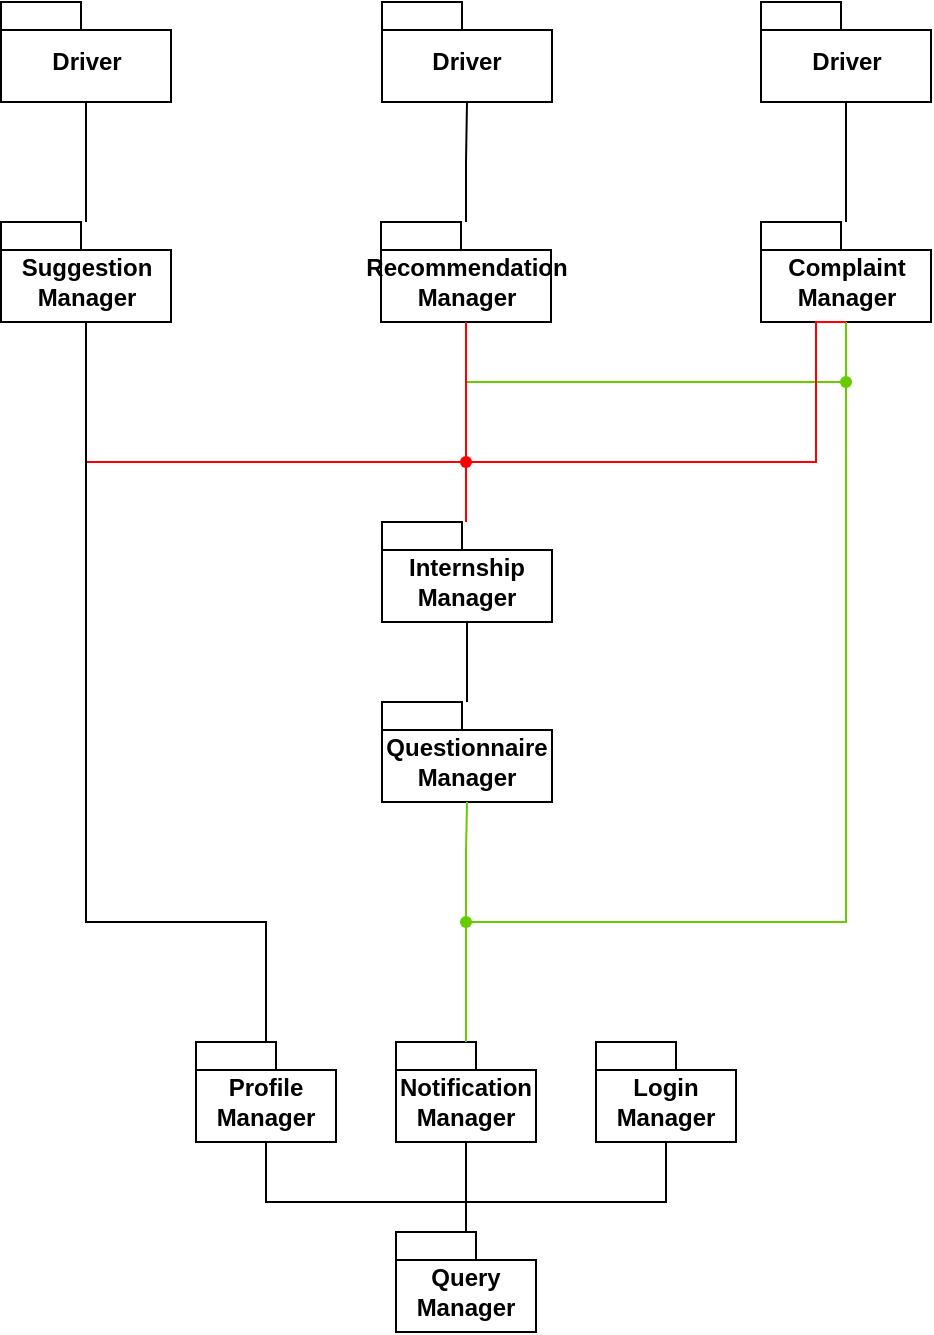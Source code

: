 <mxfile version="25.0.3">
  <diagram name="Page-1" id="Qg-gJbZnPWCY6aUifOKC">
    <mxGraphModel dx="1065" dy="647" grid="1" gridSize="10" guides="1" tooltips="1" connect="1" arrows="1" fold="1" page="1" pageScale="1" pageWidth="850" pageHeight="1100" math="0" shadow="0">
      <root>
        <mxCell id="0" />
        <mxCell id="1" parent="0" />
        <mxCell id="1Kos2rObiZCAZ72A0pOp-1" value="Login Manager" style="shape=folder;fontStyle=1;spacingTop=10;tabWidth=40;tabHeight=14;tabPosition=left;html=1;whiteSpace=wrap;" vertex="1" parent="1">
          <mxGeometry x="470" y="520" width="70" height="50" as="geometry" />
        </mxCell>
        <mxCell id="1Kos2rObiZCAZ72A0pOp-2" value="Query Manager" style="shape=folder;fontStyle=1;spacingTop=10;tabWidth=40;tabHeight=14;tabPosition=left;html=1;whiteSpace=wrap;" vertex="1" parent="1">
          <mxGeometry x="370" y="615" width="70" height="50" as="geometry" />
        </mxCell>
        <mxCell id="1Kos2rObiZCAZ72A0pOp-3" value="Questionnaire Manager" style="shape=folder;fontStyle=1;spacingTop=10;tabWidth=40;tabHeight=14;tabPosition=left;html=1;whiteSpace=wrap;" vertex="1" parent="1">
          <mxGeometry x="363" y="350" width="85" height="50" as="geometry" />
        </mxCell>
        <mxCell id="1Kos2rObiZCAZ72A0pOp-4" value="Profile Manager" style="shape=folder;fontStyle=1;spacingTop=10;tabWidth=40;tabHeight=14;tabPosition=left;html=1;whiteSpace=wrap;" vertex="1" parent="1">
          <mxGeometry x="270" y="520" width="70" height="50" as="geometry" />
        </mxCell>
        <mxCell id="1Kos2rObiZCAZ72A0pOp-5" value="Notification Manager" style="shape=folder;fontStyle=1;spacingTop=10;tabWidth=40;tabHeight=14;tabPosition=left;html=1;whiteSpace=wrap;" vertex="1" parent="1">
          <mxGeometry x="370" y="520" width="70" height="50" as="geometry" />
        </mxCell>
        <mxCell id="1Kos2rObiZCAZ72A0pOp-6" style="edgeStyle=orthogonalEdgeStyle;rounded=0;orthogonalLoop=1;jettySize=auto;html=1;entryX=0.5;entryY=1;entryDx=0;entryDy=0;entryPerimeter=0;endArrow=none;endFill=0;" edge="1" parent="1" source="1Kos2rObiZCAZ72A0pOp-2" target="1Kos2rObiZCAZ72A0pOp-4">
          <mxGeometry relative="1" as="geometry">
            <Array as="points">
              <mxPoint x="405" y="600" />
              <mxPoint x="305" y="600" />
            </Array>
          </mxGeometry>
        </mxCell>
        <mxCell id="1Kos2rObiZCAZ72A0pOp-7" style="edgeStyle=orthogonalEdgeStyle;rounded=0;orthogonalLoop=1;jettySize=auto;html=1;entryX=0.5;entryY=1;entryDx=0;entryDy=0;entryPerimeter=0;endArrow=none;endFill=0;" edge="1" parent="1" source="1Kos2rObiZCAZ72A0pOp-2" target="1Kos2rObiZCAZ72A0pOp-5">
          <mxGeometry relative="1" as="geometry" />
        </mxCell>
        <mxCell id="1Kos2rObiZCAZ72A0pOp-8" style="edgeStyle=orthogonalEdgeStyle;rounded=0;orthogonalLoop=1;jettySize=auto;html=1;entryX=0.5;entryY=1;entryDx=0;entryDy=0;entryPerimeter=0;endArrow=none;endFill=0;" edge="1" parent="1" source="1Kos2rObiZCAZ72A0pOp-2" target="1Kos2rObiZCAZ72A0pOp-1">
          <mxGeometry relative="1" as="geometry">
            <Array as="points">
              <mxPoint x="405" y="600" />
              <mxPoint x="505" y="600" />
            </Array>
          </mxGeometry>
        </mxCell>
        <mxCell id="1Kos2rObiZCAZ72A0pOp-10" value="Internship Manager" style="shape=folder;fontStyle=1;spacingTop=10;tabWidth=40;tabHeight=14;tabPosition=left;html=1;whiteSpace=wrap;" vertex="1" parent="1">
          <mxGeometry x="363" y="260" width="85" height="50" as="geometry" />
        </mxCell>
        <mxCell id="1Kos2rObiZCAZ72A0pOp-11" style="edgeStyle=orthogonalEdgeStyle;rounded=0;orthogonalLoop=1;jettySize=auto;html=1;entryX=0.5;entryY=1;entryDx=0;entryDy=0;entryPerimeter=0;endArrow=none;endFill=0;" edge="1" parent="1" source="1Kos2rObiZCAZ72A0pOp-3" target="1Kos2rObiZCAZ72A0pOp-10">
          <mxGeometry relative="1" as="geometry" />
        </mxCell>
        <mxCell id="1Kos2rObiZCAZ72A0pOp-14" value="Recommendation&lt;div&gt;Manager&lt;/div&gt;" style="shape=folder;fontStyle=1;spacingTop=10;tabWidth=40;tabHeight=14;tabPosition=left;html=1;whiteSpace=wrap;" vertex="1" parent="1">
          <mxGeometry x="362.5" y="110" width="85" height="50" as="geometry" />
        </mxCell>
        <mxCell id="1Kos2rObiZCAZ72A0pOp-15" value="Suggestion&lt;div&gt;Manager&lt;/div&gt;" style="shape=folder;fontStyle=1;spacingTop=10;tabWidth=40;tabHeight=14;tabPosition=left;html=1;whiteSpace=wrap;" vertex="1" parent="1">
          <mxGeometry x="172.5" y="110" width="85" height="50" as="geometry" />
        </mxCell>
        <mxCell id="1Kos2rObiZCAZ72A0pOp-16" value="Complaint Manager" style="shape=folder;fontStyle=1;spacingTop=10;tabWidth=40;tabHeight=14;tabPosition=left;html=1;whiteSpace=wrap;" vertex="1" parent="1">
          <mxGeometry x="552.5" y="110" width="85" height="50" as="geometry" />
        </mxCell>
        <mxCell id="1Kos2rObiZCAZ72A0pOp-17" value="" style="shape=waypoint;sketch=0;fillStyle=solid;size=6;pointerEvents=1;points=[];fillColor=none;resizable=0;rotatable=0;perimeter=centerPerimeter;snapToPoint=1;strokeColor=#66CC00;" vertex="1" parent="1">
          <mxGeometry x="395" y="450" width="20" height="20" as="geometry" />
        </mxCell>
        <mxCell id="1Kos2rObiZCAZ72A0pOp-18" style="edgeStyle=orthogonalEdgeStyle;rounded=0;orthogonalLoop=1;jettySize=auto;html=1;entryX=0.482;entryY=0.7;entryDx=0;entryDy=0;entryPerimeter=0;endArrow=none;endFill=0;strokeColor=#66CC00;" edge="1" parent="1" source="1Kos2rObiZCAZ72A0pOp-5" target="1Kos2rObiZCAZ72A0pOp-17">
          <mxGeometry relative="1" as="geometry" />
        </mxCell>
        <mxCell id="1Kos2rObiZCAZ72A0pOp-19" style="edgeStyle=orthogonalEdgeStyle;rounded=0;orthogonalLoop=1;jettySize=auto;html=1;entryX=0.5;entryY=1;entryDx=0;entryDy=0;entryPerimeter=0;strokeColor=#66CC00;endArrow=none;endFill=0;" edge="1" parent="1" source="1Kos2rObiZCAZ72A0pOp-17" target="1Kos2rObiZCAZ72A0pOp-3">
          <mxGeometry relative="1" as="geometry" />
        </mxCell>
        <mxCell id="1Kos2rObiZCAZ72A0pOp-20" style="edgeStyle=orthogonalEdgeStyle;rounded=0;orthogonalLoop=1;jettySize=auto;html=1;entryX=0.5;entryY=1;entryDx=0;entryDy=0;entryPerimeter=0;strokeColor=#66CC00;endArrow=none;endFill=0;" edge="1" parent="1" source="1Kos2rObiZCAZ72A0pOp-21" target="1Kos2rObiZCAZ72A0pOp-16">
          <mxGeometry relative="1" as="geometry" />
        </mxCell>
        <mxCell id="1Kos2rObiZCAZ72A0pOp-22" value="" style="edgeStyle=orthogonalEdgeStyle;rounded=0;orthogonalLoop=1;jettySize=auto;html=1;entryDx=0;entryDy=0;entryPerimeter=0;strokeColor=#66CC00;endArrow=none;endFill=0;" edge="1" parent="1" source="1Kos2rObiZCAZ72A0pOp-17" target="1Kos2rObiZCAZ72A0pOp-21">
          <mxGeometry relative="1" as="geometry">
            <mxPoint x="405" y="460" as="sourcePoint" />
            <mxPoint x="596" y="190" as="targetPoint" />
          </mxGeometry>
        </mxCell>
        <mxCell id="1Kos2rObiZCAZ72A0pOp-21" value="" style="shape=waypoint;sketch=0;fillStyle=solid;size=6;pointerEvents=1;points=[];fillColor=none;resizable=0;rotatable=0;perimeter=centerPerimeter;snapToPoint=1;strokeColor=#66CC00;" vertex="1" parent="1">
          <mxGeometry x="585" y="180" width="20" height="20" as="geometry" />
        </mxCell>
        <mxCell id="1Kos2rObiZCAZ72A0pOp-23" style="edgeStyle=orthogonalEdgeStyle;rounded=0;orthogonalLoop=1;jettySize=auto;html=1;entryX=0.5;entryY=1;entryDx=0;entryDy=0;entryPerimeter=0;endArrow=none;endFill=0;strokeColor=#66CC00;" edge="1" parent="1" source="1Kos2rObiZCAZ72A0pOp-21" target="1Kos2rObiZCAZ72A0pOp-14">
          <mxGeometry relative="1" as="geometry" />
        </mxCell>
        <mxCell id="1Kos2rObiZCAZ72A0pOp-25" style="edgeStyle=orthogonalEdgeStyle;rounded=0;orthogonalLoop=1;jettySize=auto;html=1;strokeColor=#FF0000;endArrow=none;endFill=0;" edge="1" parent="1" source="1Kos2rObiZCAZ72A0pOp-24" target="1Kos2rObiZCAZ72A0pOp-10">
          <mxGeometry relative="1" as="geometry" />
        </mxCell>
        <mxCell id="1Kos2rObiZCAZ72A0pOp-24" value="" style="shape=waypoint;sketch=0;fillStyle=solid;size=6;pointerEvents=1;points=[];fillColor=none;resizable=0;rotatable=0;perimeter=centerPerimeter;snapToPoint=1;strokeColor=#FF0000;" vertex="1" parent="1">
          <mxGeometry x="395" y="220" width="20" height="20" as="geometry" />
        </mxCell>
        <mxCell id="1Kos2rObiZCAZ72A0pOp-26" style="edgeStyle=orthogonalEdgeStyle;rounded=0;orthogonalLoop=1;jettySize=auto;html=1;entryX=0.5;entryY=1;entryDx=0;entryDy=0;entryPerimeter=0;endArrow=none;endFill=0;strokeColor=#FF0000;" edge="1" parent="1" source="1Kos2rObiZCAZ72A0pOp-24" target="1Kos2rObiZCAZ72A0pOp-14">
          <mxGeometry relative="1" as="geometry" />
        </mxCell>
        <mxCell id="1Kos2rObiZCAZ72A0pOp-27" style="edgeStyle=orthogonalEdgeStyle;rounded=0;orthogonalLoop=1;jettySize=auto;html=1;entryX=0.5;entryY=1;entryDx=0;entryDy=0;entryPerimeter=0;strokeColor=#FF0000;endArrow=none;endFill=0;" edge="1" parent="1" source="1Kos2rObiZCAZ72A0pOp-24" target="1Kos2rObiZCAZ72A0pOp-15">
          <mxGeometry relative="1" as="geometry" />
        </mxCell>
        <mxCell id="1Kos2rObiZCAZ72A0pOp-28" style="edgeStyle=orthogonalEdgeStyle;rounded=0;orthogonalLoop=1;jettySize=auto;html=1;entryX=0.5;entryY=1;entryDx=0;entryDy=0;entryPerimeter=0;endArrow=none;endFill=0;strokeColor=#FF0000;" edge="1" parent="1" source="1Kos2rObiZCAZ72A0pOp-24" target="1Kos2rObiZCAZ72A0pOp-16">
          <mxGeometry relative="1" as="geometry">
            <Array as="points">
              <mxPoint x="580" y="230" />
              <mxPoint x="580" y="160" />
            </Array>
          </mxGeometry>
        </mxCell>
        <mxCell id="1Kos2rObiZCAZ72A0pOp-29" style="edgeStyle=orthogonalEdgeStyle;rounded=0;orthogonalLoop=1;jettySize=auto;html=1;entryX=0.5;entryY=1;entryDx=0;entryDy=0;entryPerimeter=0;endArrow=none;endFill=0;" edge="1" parent="1" source="1Kos2rObiZCAZ72A0pOp-4" target="1Kos2rObiZCAZ72A0pOp-15">
          <mxGeometry relative="1" as="geometry">
            <Array as="points">
              <mxPoint x="305" y="460" />
              <mxPoint x="215" y="460" />
            </Array>
          </mxGeometry>
        </mxCell>
        <mxCell id="1Kos2rObiZCAZ72A0pOp-30" value="Driver" style="shape=folder;fontStyle=1;spacingTop=10;tabWidth=40;tabHeight=14;tabPosition=left;html=1;whiteSpace=wrap;" vertex="1" parent="1">
          <mxGeometry x="172.5" width="85" height="50" as="geometry" />
        </mxCell>
        <mxCell id="1Kos2rObiZCAZ72A0pOp-31" value="Driver" style="shape=folder;fontStyle=1;spacingTop=10;tabWidth=40;tabHeight=14;tabPosition=left;html=1;whiteSpace=wrap;" vertex="1" parent="1">
          <mxGeometry x="363" width="85" height="50" as="geometry" />
        </mxCell>
        <mxCell id="1Kos2rObiZCAZ72A0pOp-32" value="Driver" style="shape=folder;fontStyle=1;spacingTop=10;tabWidth=40;tabHeight=14;tabPosition=left;html=1;whiteSpace=wrap;" vertex="1" parent="1">
          <mxGeometry x="552.5" width="85" height="50" as="geometry" />
        </mxCell>
        <mxCell id="1Kos2rObiZCAZ72A0pOp-33" style="edgeStyle=orthogonalEdgeStyle;rounded=0;orthogonalLoop=1;jettySize=auto;html=1;entryX=0.5;entryY=1;entryDx=0;entryDy=0;entryPerimeter=0;endArrow=none;endFill=0;" edge="1" parent="1" source="1Kos2rObiZCAZ72A0pOp-15" target="1Kos2rObiZCAZ72A0pOp-30">
          <mxGeometry relative="1" as="geometry" />
        </mxCell>
        <mxCell id="1Kos2rObiZCAZ72A0pOp-34" style="edgeStyle=orthogonalEdgeStyle;rounded=0;orthogonalLoop=1;jettySize=auto;html=1;entryX=0.5;entryY=1;entryDx=0;entryDy=0;entryPerimeter=0;endArrow=none;endFill=0;" edge="1" parent="1" source="1Kos2rObiZCAZ72A0pOp-14" target="1Kos2rObiZCAZ72A0pOp-31">
          <mxGeometry relative="1" as="geometry" />
        </mxCell>
        <mxCell id="1Kos2rObiZCAZ72A0pOp-35" style="edgeStyle=orthogonalEdgeStyle;rounded=0;orthogonalLoop=1;jettySize=auto;html=1;entryX=0.5;entryY=1;entryDx=0;entryDy=0;entryPerimeter=0;endArrow=none;endFill=0;" edge="1" parent="1" source="1Kos2rObiZCAZ72A0pOp-16" target="1Kos2rObiZCAZ72A0pOp-32">
          <mxGeometry relative="1" as="geometry" />
        </mxCell>
      </root>
    </mxGraphModel>
  </diagram>
</mxfile>

